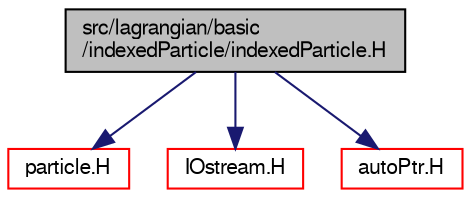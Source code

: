digraph "src/lagrangian/basic/indexedParticle/indexedParticle.H"
{
  bgcolor="transparent";
  edge [fontname="FreeSans",fontsize="10",labelfontname="FreeSans",labelfontsize="10"];
  node [fontname="FreeSans",fontsize="10",shape=record];
  Node0 [label="src/lagrangian/basic\l/indexedParticle/indexedParticle.H",height=0.2,width=0.4,color="black", fillcolor="grey75", style="filled", fontcolor="black"];
  Node0 -> Node1 [color="midnightblue",fontsize="10",style="solid",fontname="FreeSans"];
  Node1 [label="particle.H",height=0.2,width=0.4,color="red",URL="$a04889.html"];
  Node0 -> Node33 [color="midnightblue",fontsize="10",style="solid",fontname="FreeSans"];
  Node33 [label="IOstream.H",height=0.2,width=0.4,color="red",URL="$a09086.html"];
  Node0 -> Node62 [color="midnightblue",fontsize="10",style="solid",fontname="FreeSans"];
  Node62 [label="autoPtr.H",height=0.2,width=0.4,color="red",URL="$a11078.html"];
}
